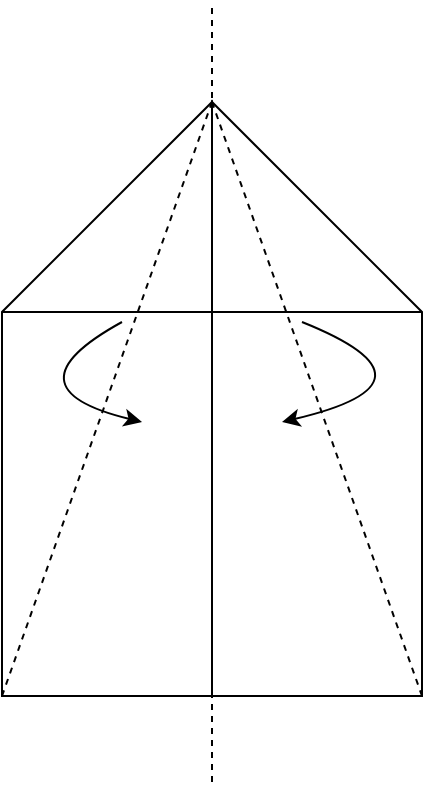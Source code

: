 <mxfile version="12.6.5" type="device"><diagram id="EKXJLbzA9zOi75ItJXN1" name="Page-1"><mxGraphModel dx="786" dy="527" grid="1" gridSize="10" guides="1" tooltips="1" connect="1" arrows="1" fold="1" page="1" pageScale="1" pageWidth="850" pageHeight="1100" math="0" shadow="0"><root><mxCell id="0"/><mxCell id="1" parent="0"/><mxCell id="D1-mt84pm5eeZS_tDVIH-3" value="" style="endArrow=none;dashed=1;html=1;" parent="1" edge="1"><mxGeometry width="50" height="50" relative="1" as="geometry"><mxPoint x="385" y="500" as="sourcePoint"/><mxPoint x="385" y="110" as="targetPoint"/></mxGeometry></mxCell><mxCell id="dphUevICBxBkhLQJ8Ndf-1" value="" style="shape=card;whiteSpace=wrap;html=1;size=120;" parent="1" vertex="1"><mxGeometry x="280" y="160" width="105" height="297" as="geometry"/></mxCell><mxCell id="dphUevICBxBkhLQJ8Ndf-2" value="" style="shape=card;whiteSpace=wrap;html=1;size=120;flipH=1;" vertex="1" parent="1"><mxGeometry x="385" y="160" width="105" height="297" as="geometry"/></mxCell><mxCell id="dphUevICBxBkhLQJ8Ndf-3" value="" style="endArrow=none;dashed=1;html=1;entryX=1;entryY=0;entryDx=0;entryDy=0;entryPerimeter=0;exitX=0;exitY=1;exitDx=0;exitDy=0;exitPerimeter=0;" edge="1" parent="1" source="dphUevICBxBkhLQJ8Ndf-1" target="dphUevICBxBkhLQJ8Ndf-1"><mxGeometry width="50" height="50" relative="1" as="geometry"><mxPoint x="280" y="570" as="sourcePoint"/><mxPoint x="330" y="520" as="targetPoint"/></mxGeometry></mxCell><mxCell id="dphUevICBxBkhLQJ8Ndf-4" value="" style="endArrow=none;dashed=1;html=1;entryX=1;entryY=0;entryDx=0;entryDy=0;entryPerimeter=0;exitX=0;exitY=1;exitDx=0;exitDy=0;exitPerimeter=0;" edge="1" parent="1" source="dphUevICBxBkhLQJ8Ndf-2" target="dphUevICBxBkhLQJ8Ndf-2"><mxGeometry width="50" height="50" relative="1" as="geometry"><mxPoint x="290" y="467" as="sourcePoint"/><mxPoint x="395" y="170" as="targetPoint"/></mxGeometry></mxCell><mxCell id="dphUevICBxBkhLQJ8Ndf-5" value="" style="curved=1;endArrow=classic;html=1;" edge="1" parent="1"><mxGeometry width="50" height="50" relative="1" as="geometry"><mxPoint x="340" y="270" as="sourcePoint"/><mxPoint x="350" y="320" as="targetPoint"/><Array as="points"><mxPoint x="280" y="303"/></Array></mxGeometry></mxCell><mxCell id="dphUevICBxBkhLQJ8Ndf-7" value="" style="curved=1;endArrow=classic;html=1;" edge="1" parent="1"><mxGeometry width="50" height="50" relative="1" as="geometry"><mxPoint x="430" y="270" as="sourcePoint"/><mxPoint x="420" y="320" as="targetPoint"/><Array as="points"><mxPoint x="505" y="300"/></Array></mxGeometry></mxCell><mxCell id="dphUevICBxBkhLQJ8Ndf-8" value="" style="endArrow=none;html=1;entryX=0;entryY=0;entryDx=0;entryDy=105;entryPerimeter=0;exitX=0;exitY=0;exitDx=0;exitDy=105;exitPerimeter=0;" edge="1" parent="1" source="dphUevICBxBkhLQJ8Ndf-2" target="dphUevICBxBkhLQJ8Ndf-1"><mxGeometry width="50" height="50" relative="1" as="geometry"><mxPoint x="280" y="570" as="sourcePoint"/><mxPoint x="330" y="520" as="targetPoint"/></mxGeometry></mxCell></root></mxGraphModel></diagram></mxfile>